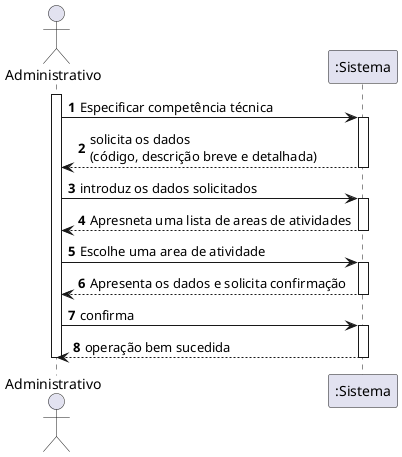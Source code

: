 ﻿@startuml
autonumber
actor "Administrativo" as ADM

activate ADM
ADM -> ":Sistema" : Especificar competência técnica
activate ":Sistema"
":Sistema" --> ADM : solicita os dados \n(código, descrição breve e detalhada)
deactivate ":Sistema"

ADM -> ":Sistema" : introduz os dados solicitados
activate ":Sistema"
":Sistema" --> ADM : Apresneta uma lista de areas de atividades
deactivate ":Sistema"

ADM -> ":Sistema" : Escolhe uma area de atividade
activate ":Sistema"
":Sistema" --> ADM : Apresenta os dados e solicita confirmação
deactivate ":Sistema"

ADM -> ":Sistema" : confirma
activate ":Sistema"
":Sistema" --> ADM : operação bem sucedida
deactivate ":Sistema"

deactivate ADM

@enduml
